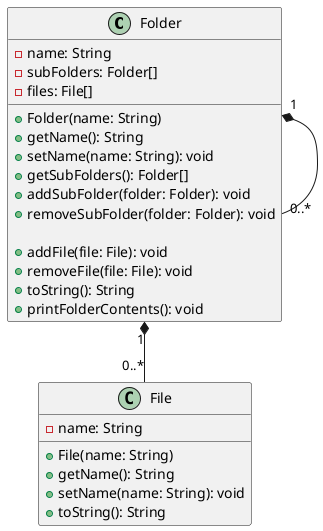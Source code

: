 @startuml
class Folder {
  - name: String
  - subFolders: Folder[]
  - files: File[]

  + Folder(name: String)
  + getName(): String
  + setName(name: String): void
  + getSubFolders(): Folder[]
  + addSubFolder(folder: Folder): void
  + removeSubFolder(folder: Folder): void

  + addFile(file: File): void
  + removeFile(file: File): void
  + toString(): String
  + printFolderContents(): void
}

class File {
  - name: String

  + File(name: String)
  + getName(): String
  + setName(name: String): void
  + toString(): String
}

Folder "1" *-- "0..*" Folder
Folder "1" *-- "0..*" File
@enduml
